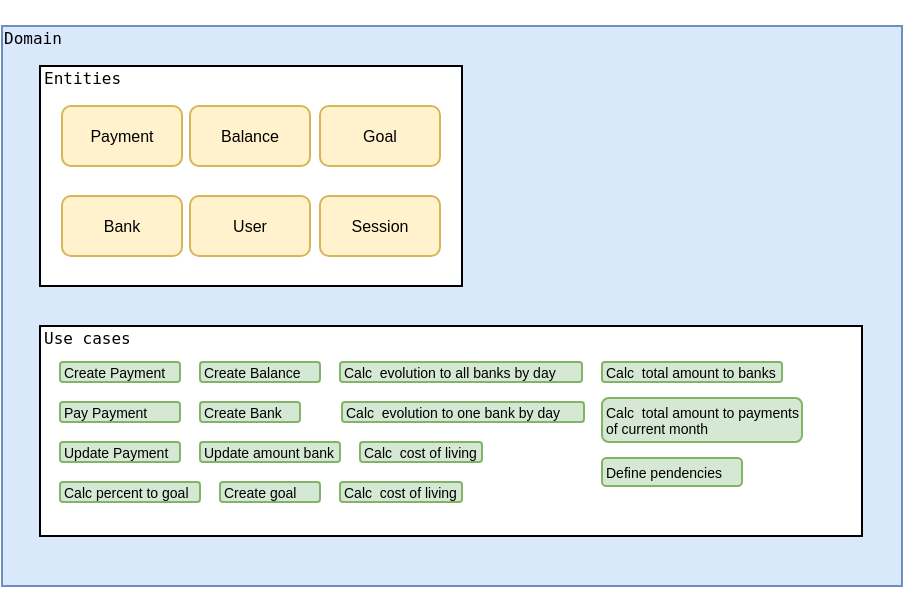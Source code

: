 <mxfile version="20.6.0" type="github">
  <diagram id="ISA0RliEs95sBQLsU-8t" name="Arch">
    <mxGraphModel dx="783" dy="460" grid="1" gridSize="10" guides="1" tooltips="1" connect="1" arrows="1" fold="1" page="1" pageScale="1" pageWidth="827" pageHeight="1169" math="0" shadow="0">
      <root>
        <mxCell id="0" />
        <mxCell id="1" parent="0" />
        <mxCell id="n00wNhqkPWvZWgpfJ0ZG-1" value="&lt;pre style=&quot;line-height: 0%;&quot;&gt;&lt;br&gt;&lt;/pre&gt;&lt;pre style=&quot;line-height: 0%;&quot;&gt;&lt;br&gt;&lt;/pre&gt;" style="rounded=0;whiteSpace=wrap;html=1;fillColor=#dae8fc;strokeColor=#6c8ebf;align=left;movable=0;resizable=0;rotatable=0;deletable=0;editable=0;connectable=0;" parent="1" vertex="1">
          <mxGeometry x="190" y="370" width="450" height="280" as="geometry" />
        </mxCell>
        <mxCell id="n00wNhqkPWvZWgpfJ0ZG-10" value="" style="rounded=0;whiteSpace=wrap;html=1;fontSize=8;" parent="1" vertex="1">
          <mxGeometry x="209" y="390" width="211" height="110" as="geometry" />
        </mxCell>
        <mxCell id="n00wNhqkPWvZWgpfJ0ZG-2" value="&lt;pre&gt;&lt;font style=&quot;font-size: 8px;&quot;&gt;Domain&lt;/font&gt;&lt;/pre&gt;" style="text;html=1;strokeColor=none;fillColor=none;align=left;verticalAlign=middle;whiteSpace=wrap;rounded=0;fontSize=11;movable=0;resizable=0;rotatable=0;deletable=0;editable=0;connectable=0;" parent="1" vertex="1">
          <mxGeometry x="189" y="370" width="451" height="10" as="geometry" />
        </mxCell>
        <mxCell id="n00wNhqkPWvZWgpfJ0ZG-5" value="Payment" style="rounded=1;whiteSpace=wrap;html=1;fontSize=8;fillColor=#fff2cc;strokeColor=#d6b656;" parent="1" vertex="1">
          <mxGeometry x="220" y="410" width="60" height="30" as="geometry" />
        </mxCell>
        <mxCell id="n00wNhqkPWvZWgpfJ0ZG-6" value="Balance" style="rounded=1;whiteSpace=wrap;html=1;fontSize=8;fillColor=#fff2cc;strokeColor=#d6b656;" parent="1" vertex="1">
          <mxGeometry x="284" y="410" width="60" height="30" as="geometry" />
        </mxCell>
        <mxCell id="n00wNhqkPWvZWgpfJ0ZG-7" value="Bank" style="rounded=1;whiteSpace=wrap;html=1;fontSize=8;fillColor=#fff2cc;strokeColor=#d6b656;" parent="1" vertex="1">
          <mxGeometry x="220" y="455" width="60" height="30" as="geometry" />
        </mxCell>
        <mxCell id="n00wNhqkPWvZWgpfJ0ZG-8" value="User" style="rounded=1;whiteSpace=wrap;html=1;fontSize=8;fillColor=#fff2cc;strokeColor=#d6b656;" parent="1" vertex="1">
          <mxGeometry x="284" y="455" width="60" height="30" as="geometry" />
        </mxCell>
        <mxCell id="n00wNhqkPWvZWgpfJ0ZG-11" value="&lt;pre&gt;&lt;span style=&quot;font-size: 8px;&quot;&gt;Entities&lt;/span&gt;&lt;/pre&gt;" style="text;html=1;strokeColor=none;fillColor=none;align=left;verticalAlign=middle;whiteSpace=wrap;rounded=0;fontSize=11;" parent="1" vertex="1">
          <mxGeometry x="209" y="390" width="161" height="10" as="geometry" />
        </mxCell>
        <mxCell id="n00wNhqkPWvZWgpfJ0ZG-19" value="" style="rounded=0;whiteSpace=wrap;html=1;fontSize=8;" parent="1" vertex="1">
          <mxGeometry x="209" y="520" width="411" height="105" as="geometry" />
        </mxCell>
        <mxCell id="n00wNhqkPWvZWgpfJ0ZG-24" value="&lt;pre&gt;&lt;span style=&quot;font-size: 8px;&quot;&gt;Use cases&lt;/span&gt;&lt;/pre&gt;" style="text;html=1;strokeColor=none;fillColor=none;align=left;verticalAlign=middle;whiteSpace=wrap;rounded=0;fontSize=11;" parent="1" vertex="1">
          <mxGeometry x="209" y="520" width="160" height="10" as="geometry" />
        </mxCell>
        <mxCell id="tAZ_Iq-ewTHzRRfz_yyl-3" value="&lt;font style=&quot;font-size: 7px;&quot;&gt;Create Payment&lt;/font&gt;" style="rounded=1;whiteSpace=wrap;html=1;fillColor=#d5e8d4;strokeColor=#82b366;align=left;gradientColor=none;strokeWidth=1;spacing=2;spacingTop=-3;" vertex="1" parent="1">
          <mxGeometry x="219" y="538" width="60" height="10" as="geometry" />
        </mxCell>
        <mxCell id="tAZ_Iq-ewTHzRRfz_yyl-4" value="&lt;font style=&quot;font-size: 7px;&quot;&gt;Pay Payment&lt;/font&gt;" style="rounded=1;whiteSpace=wrap;html=1;fillColor=#d5e8d4;strokeColor=#82b366;align=left;gradientColor=none;strokeWidth=1;spacing=2;spacingTop=-3;" vertex="1" parent="1">
          <mxGeometry x="219" y="558" width="60" height="10" as="geometry" />
        </mxCell>
        <mxCell id="tAZ_Iq-ewTHzRRfz_yyl-5" value="&lt;font style=&quot;font-size: 7px;&quot;&gt;Update Payment&lt;/font&gt;" style="rounded=1;whiteSpace=wrap;html=1;fillColor=#d5e8d4;strokeColor=#82b366;align=left;gradientColor=none;strokeWidth=1;spacing=2;spacingTop=-3;" vertex="1" parent="1">
          <mxGeometry x="219" y="578" width="60" height="10" as="geometry" />
        </mxCell>
        <mxCell id="tAZ_Iq-ewTHzRRfz_yyl-6" value="&lt;font style=&quot;font-size: 7px;&quot;&gt;Create Balance&lt;/font&gt;" style="rounded=1;whiteSpace=wrap;html=1;fillColor=#d5e8d4;strokeColor=#82b366;align=left;gradientColor=none;strokeWidth=1;spacing=2;spacingTop=-3;" vertex="1" parent="1">
          <mxGeometry x="289" y="538" width="60" height="10" as="geometry" />
        </mxCell>
        <mxCell id="tAZ_Iq-ewTHzRRfz_yyl-7" value="&lt;font style=&quot;font-size: 7px;&quot;&gt;Create Bank&lt;/font&gt;" style="rounded=1;whiteSpace=wrap;html=1;fillColor=#d5e8d4;strokeColor=#82b366;align=left;gradientColor=none;strokeWidth=1;spacing=2;spacingTop=-3;" vertex="1" parent="1">
          <mxGeometry x="289" y="558" width="50" height="10" as="geometry" />
        </mxCell>
        <mxCell id="tAZ_Iq-ewTHzRRfz_yyl-8" value="&lt;font style=&quot;font-size: 7px;&quot;&gt;Update amount bank&lt;/font&gt;" style="rounded=1;whiteSpace=wrap;html=1;fillColor=#d5e8d4;strokeColor=#82b366;align=left;gradientColor=none;strokeWidth=1;spacing=2;spacingTop=-3;" vertex="1" parent="1">
          <mxGeometry x="289" y="578" width="70" height="10" as="geometry" />
        </mxCell>
        <mxCell id="tAZ_Iq-ewTHzRRfz_yyl-9" value="&lt;span style=&quot;font-size: 7px;&quot;&gt;Create goal&lt;/span&gt;" style="rounded=1;whiteSpace=wrap;html=1;fillColor=#d5e8d4;strokeColor=#82b366;align=left;gradientColor=none;strokeWidth=1;spacing=2;spacingTop=-3;" vertex="1" parent="1">
          <mxGeometry x="299" y="598" width="50" height="10" as="geometry" />
        </mxCell>
        <mxCell id="tAZ_Iq-ewTHzRRfz_yyl-10" value="Session" style="rounded=1;whiteSpace=wrap;html=1;fontSize=8;fillColor=#fff2cc;strokeColor=#d6b656;" vertex="1" parent="1">
          <mxGeometry x="349" y="455" width="60" height="30" as="geometry" />
        </mxCell>
        <mxCell id="tAZ_Iq-ewTHzRRfz_yyl-11" value="Goal" style="rounded=1;whiteSpace=wrap;html=1;fontSize=8;fillColor=#fff2cc;strokeColor=#d6b656;" vertex="1" parent="1">
          <mxGeometry x="349" y="410" width="60" height="30" as="geometry" />
        </mxCell>
        <mxCell id="tAZ_Iq-ewTHzRRfz_yyl-12" value="&lt;span style=&quot;font-size: 7px;&quot;&gt;Calc percent to goal&lt;/span&gt;" style="rounded=1;whiteSpace=wrap;html=1;fillColor=#d5e8d4;strokeColor=#82b366;align=left;gradientColor=none;strokeWidth=1;spacing=2;spacingTop=-3;" vertex="1" parent="1">
          <mxGeometry x="219" y="598" width="70" height="10" as="geometry" />
        </mxCell>
        <mxCell id="tAZ_Iq-ewTHzRRfz_yyl-13" value="&lt;span style=&quot;font-size: 7px;&quot;&gt;Calc&amp;nbsp; evolution to all banks by day&lt;/span&gt;" style="rounded=1;whiteSpace=wrap;html=1;fillColor=#d5e8d4;strokeColor=#82b366;align=left;gradientColor=none;strokeWidth=1;spacing=2;spacingTop=-3;" vertex="1" parent="1">
          <mxGeometry x="359" y="538" width="121" height="10" as="geometry" />
        </mxCell>
        <mxCell id="tAZ_Iq-ewTHzRRfz_yyl-14" value="&lt;span style=&quot;font-size: 7px;&quot;&gt;Calc&amp;nbsp; evolution to one bank by day&lt;/span&gt;" style="rounded=1;whiteSpace=wrap;html=1;fillColor=#d5e8d4;strokeColor=#82b366;align=left;gradientColor=none;strokeWidth=1;spacing=2;spacingTop=-3;" vertex="1" parent="1">
          <mxGeometry x="360" y="558" width="121" height="10" as="geometry" />
        </mxCell>
        <mxCell id="tAZ_Iq-ewTHzRRfz_yyl-15" value="&lt;span style=&quot;font-size: 7px;&quot;&gt;Calc&amp;nbsp; cost of living&lt;/span&gt;" style="rounded=1;whiteSpace=wrap;html=1;fillColor=#d5e8d4;strokeColor=#82b366;align=left;gradientColor=none;strokeWidth=1;spacing=2;spacingTop=-3;" vertex="1" parent="1">
          <mxGeometry x="369" y="578" width="61" height="10" as="geometry" />
        </mxCell>
        <mxCell id="tAZ_Iq-ewTHzRRfz_yyl-16" value="&lt;span style=&quot;font-size: 7px;&quot;&gt;Calc&amp;nbsp; cost of living&lt;/span&gt;" style="rounded=1;whiteSpace=wrap;html=1;fillColor=#d5e8d4;strokeColor=#82b366;align=left;gradientColor=none;strokeWidth=1;spacing=2;spacingTop=-3;" vertex="1" parent="1">
          <mxGeometry x="359" y="598" width="61" height="10" as="geometry" />
        </mxCell>
        <mxCell id="tAZ_Iq-ewTHzRRfz_yyl-17" value="&lt;span style=&quot;font-size: 7px;&quot;&gt;Calc&amp;nbsp; total amount to banks&lt;/span&gt;" style="rounded=1;whiteSpace=wrap;html=1;fillColor=#d5e8d4;strokeColor=#82b366;align=left;gradientColor=none;strokeWidth=1;spacing=2;spacingTop=-3;" vertex="1" parent="1">
          <mxGeometry x="490" y="538" width="90" height="10" as="geometry" />
        </mxCell>
        <mxCell id="tAZ_Iq-ewTHzRRfz_yyl-18" value="&lt;p style=&quot;line-height: 50%;&quot;&gt;&lt;span style=&quot;font-size: 7px;&quot;&gt;Calc&amp;nbsp; total amount to payments of current month&lt;/span&gt;&lt;/p&gt;" style="rounded=1;whiteSpace=wrap;html=1;fillColor=#d5e8d4;strokeColor=#82b366;align=left;gradientColor=none;strokeWidth=1;spacing=2;spacingTop=-3;verticalAlign=middle;" vertex="1" parent="1">
          <mxGeometry x="490" y="556" width="100" height="22" as="geometry" />
        </mxCell>
        <mxCell id="tAZ_Iq-ewTHzRRfz_yyl-19" value="&lt;p style=&quot;line-height: 50%;&quot;&gt;&lt;span style=&quot;font-size: 7px;&quot;&gt;Define pendencies&lt;/span&gt;&lt;/p&gt;" style="rounded=1;whiteSpace=wrap;html=1;fillColor=#d5e8d4;strokeColor=#82b366;align=left;gradientColor=none;strokeWidth=1;spacing=2;spacingTop=-3;verticalAlign=middle;" vertex="1" parent="1">
          <mxGeometry x="490" y="586" width="70" height="14" as="geometry" />
        </mxCell>
      </root>
    </mxGraphModel>
  </diagram>
</mxfile>
